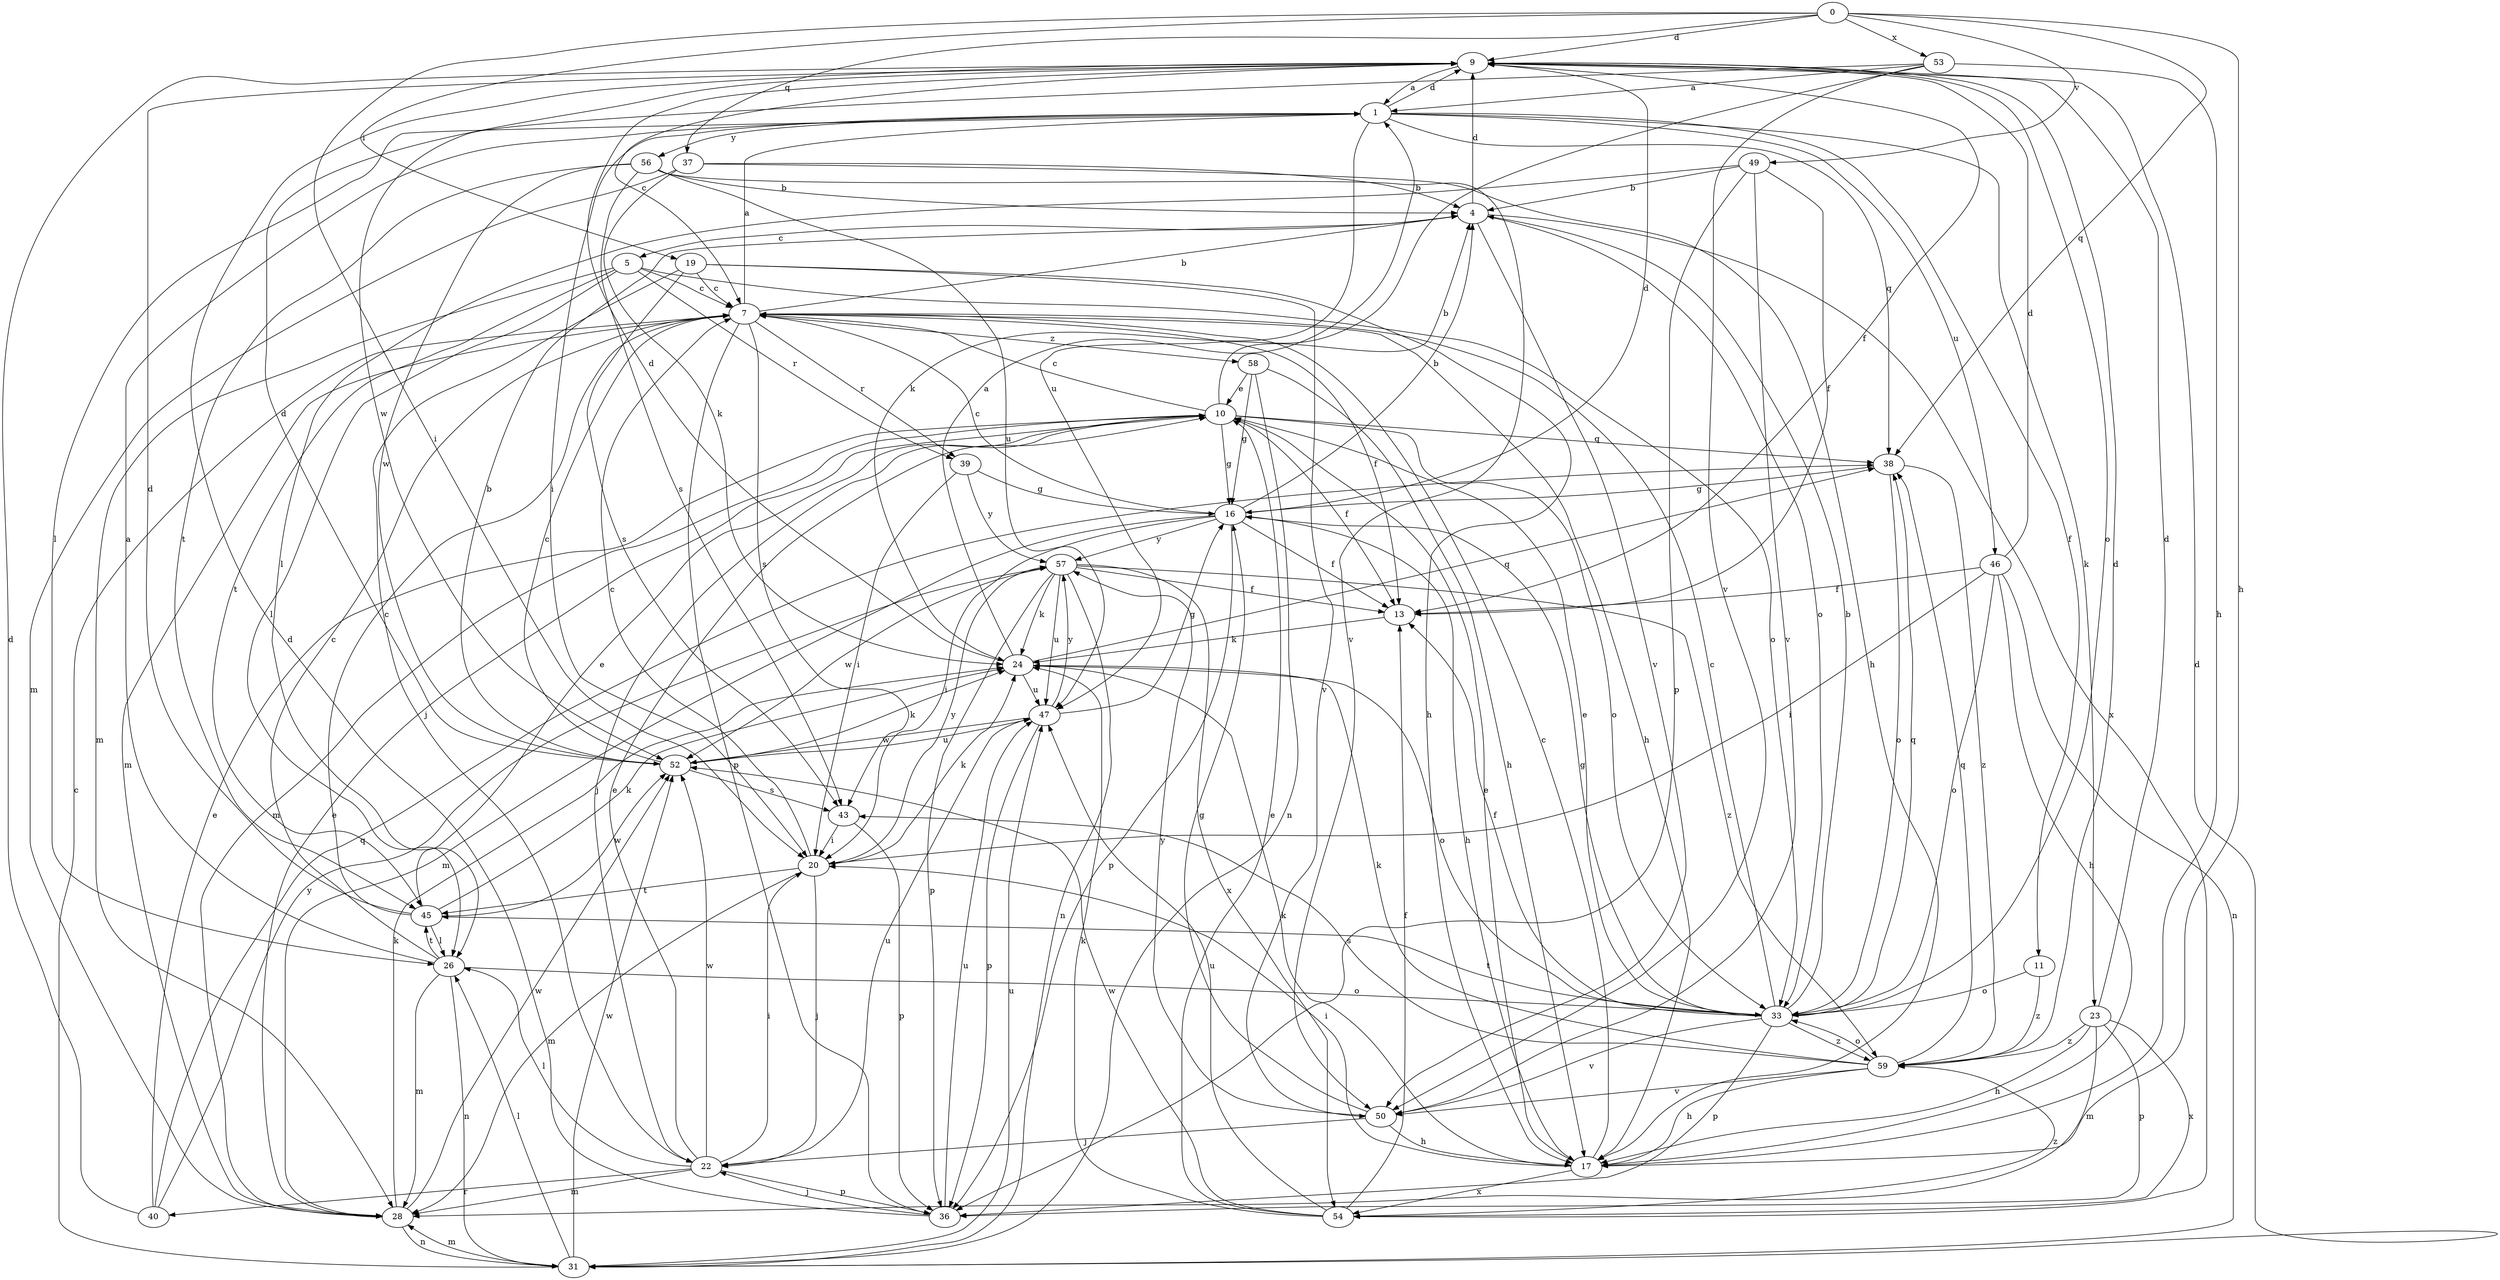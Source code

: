 strict digraph  {
0;
1;
4;
5;
7;
9;
10;
11;
13;
16;
17;
19;
20;
22;
23;
24;
26;
28;
31;
33;
36;
37;
38;
39;
40;
43;
45;
46;
47;
49;
50;
52;
53;
54;
56;
57;
58;
59;
0 -> 9  [label=d];
0 -> 17  [label=h];
0 -> 19  [label=i];
0 -> 20  [label=i];
0 -> 37  [label=q];
0 -> 38  [label=q];
0 -> 49  [label=v];
0 -> 53  [label=x];
1 -> 9  [label=d];
1 -> 11  [label=f];
1 -> 20  [label=i];
1 -> 23  [label=k];
1 -> 24  [label=k];
1 -> 26  [label=l];
1 -> 38  [label=q];
1 -> 46  [label=u];
1 -> 56  [label=y];
4 -> 5  [label=c];
4 -> 9  [label=d];
4 -> 33  [label=o];
4 -> 50  [label=v];
4 -> 54  [label=x];
5 -> 7  [label=c];
5 -> 26  [label=l];
5 -> 28  [label=m];
5 -> 33  [label=o];
5 -> 39  [label=r];
5 -> 45  [label=t];
7 -> 1  [label=a];
7 -> 4  [label=b];
7 -> 13  [label=f];
7 -> 17  [label=h];
7 -> 28  [label=m];
7 -> 36  [label=p];
7 -> 39  [label=r];
7 -> 43  [label=s];
7 -> 58  [label=z];
9 -> 1  [label=a];
9 -> 7  [label=c];
9 -> 13  [label=f];
9 -> 33  [label=o];
10 -> 4  [label=b];
10 -> 7  [label=c];
10 -> 13  [label=f];
10 -> 16  [label=g];
10 -> 22  [label=j];
10 -> 28  [label=m];
10 -> 33  [label=o];
10 -> 38  [label=q];
11 -> 33  [label=o];
11 -> 59  [label=z];
13 -> 24  [label=k];
16 -> 4  [label=b];
16 -> 7  [label=c];
16 -> 9  [label=d];
16 -> 13  [label=f];
16 -> 17  [label=h];
16 -> 20  [label=i];
16 -> 28  [label=m];
16 -> 36  [label=p];
16 -> 57  [label=y];
17 -> 7  [label=c];
17 -> 10  [label=e];
17 -> 20  [label=i];
17 -> 24  [label=k];
17 -> 54  [label=x];
19 -> 7  [label=c];
19 -> 17  [label=h];
19 -> 22  [label=j];
19 -> 43  [label=s];
19 -> 50  [label=v];
20 -> 7  [label=c];
20 -> 22  [label=j];
20 -> 24  [label=k];
20 -> 28  [label=m];
20 -> 45  [label=t];
20 -> 57  [label=y];
22 -> 10  [label=e];
22 -> 20  [label=i];
22 -> 26  [label=l];
22 -> 28  [label=m];
22 -> 36  [label=p];
22 -> 40  [label=r];
22 -> 47  [label=u];
22 -> 52  [label=w];
23 -> 9  [label=d];
23 -> 17  [label=h];
23 -> 28  [label=m];
23 -> 36  [label=p];
23 -> 54  [label=x];
23 -> 59  [label=z];
24 -> 1  [label=a];
24 -> 9  [label=d];
24 -> 33  [label=o];
24 -> 38  [label=q];
24 -> 47  [label=u];
26 -> 1  [label=a];
26 -> 7  [label=c];
26 -> 28  [label=m];
26 -> 31  [label=n];
26 -> 33  [label=o];
26 -> 45  [label=t];
28 -> 10  [label=e];
28 -> 24  [label=k];
28 -> 31  [label=n];
28 -> 52  [label=w];
31 -> 7  [label=c];
31 -> 9  [label=d];
31 -> 26  [label=l];
31 -> 28  [label=m];
31 -> 47  [label=u];
31 -> 52  [label=w];
33 -> 4  [label=b];
33 -> 7  [label=c];
33 -> 10  [label=e];
33 -> 13  [label=f];
33 -> 16  [label=g];
33 -> 36  [label=p];
33 -> 38  [label=q];
33 -> 45  [label=t];
33 -> 50  [label=v];
33 -> 59  [label=z];
36 -> 9  [label=d];
36 -> 22  [label=j];
36 -> 47  [label=u];
37 -> 4  [label=b];
37 -> 17  [label=h];
37 -> 24  [label=k];
37 -> 28  [label=m];
38 -> 16  [label=g];
38 -> 33  [label=o];
38 -> 59  [label=z];
39 -> 16  [label=g];
39 -> 20  [label=i];
39 -> 57  [label=y];
40 -> 9  [label=d];
40 -> 10  [label=e];
40 -> 38  [label=q];
40 -> 57  [label=y];
43 -> 20  [label=i];
43 -> 36  [label=p];
45 -> 7  [label=c];
45 -> 9  [label=d];
45 -> 10  [label=e];
45 -> 24  [label=k];
45 -> 26  [label=l];
45 -> 52  [label=w];
46 -> 9  [label=d];
46 -> 13  [label=f];
46 -> 17  [label=h];
46 -> 20  [label=i];
46 -> 31  [label=n];
46 -> 33  [label=o];
47 -> 16  [label=g];
47 -> 36  [label=p];
47 -> 52  [label=w];
47 -> 57  [label=y];
49 -> 4  [label=b];
49 -> 13  [label=f];
49 -> 26  [label=l];
49 -> 36  [label=p];
49 -> 50  [label=v];
50 -> 16  [label=g];
50 -> 17  [label=h];
50 -> 22  [label=j];
50 -> 57  [label=y];
52 -> 4  [label=b];
52 -> 7  [label=c];
52 -> 9  [label=d];
52 -> 24  [label=k];
52 -> 43  [label=s];
52 -> 47  [label=u];
53 -> 1  [label=a];
53 -> 17  [label=h];
53 -> 47  [label=u];
53 -> 50  [label=v];
53 -> 52  [label=w];
54 -> 10  [label=e];
54 -> 13  [label=f];
54 -> 24  [label=k];
54 -> 47  [label=u];
54 -> 52  [label=w];
54 -> 59  [label=z];
56 -> 4  [label=b];
56 -> 43  [label=s];
56 -> 45  [label=t];
56 -> 47  [label=u];
56 -> 50  [label=v];
56 -> 52  [label=w];
57 -> 13  [label=f];
57 -> 24  [label=k];
57 -> 31  [label=n];
57 -> 36  [label=p];
57 -> 47  [label=u];
57 -> 52  [label=w];
57 -> 54  [label=x];
57 -> 59  [label=z];
58 -> 10  [label=e];
58 -> 16  [label=g];
58 -> 17  [label=h];
58 -> 31  [label=n];
59 -> 9  [label=d];
59 -> 17  [label=h];
59 -> 24  [label=k];
59 -> 33  [label=o];
59 -> 38  [label=q];
59 -> 43  [label=s];
59 -> 50  [label=v];
}

